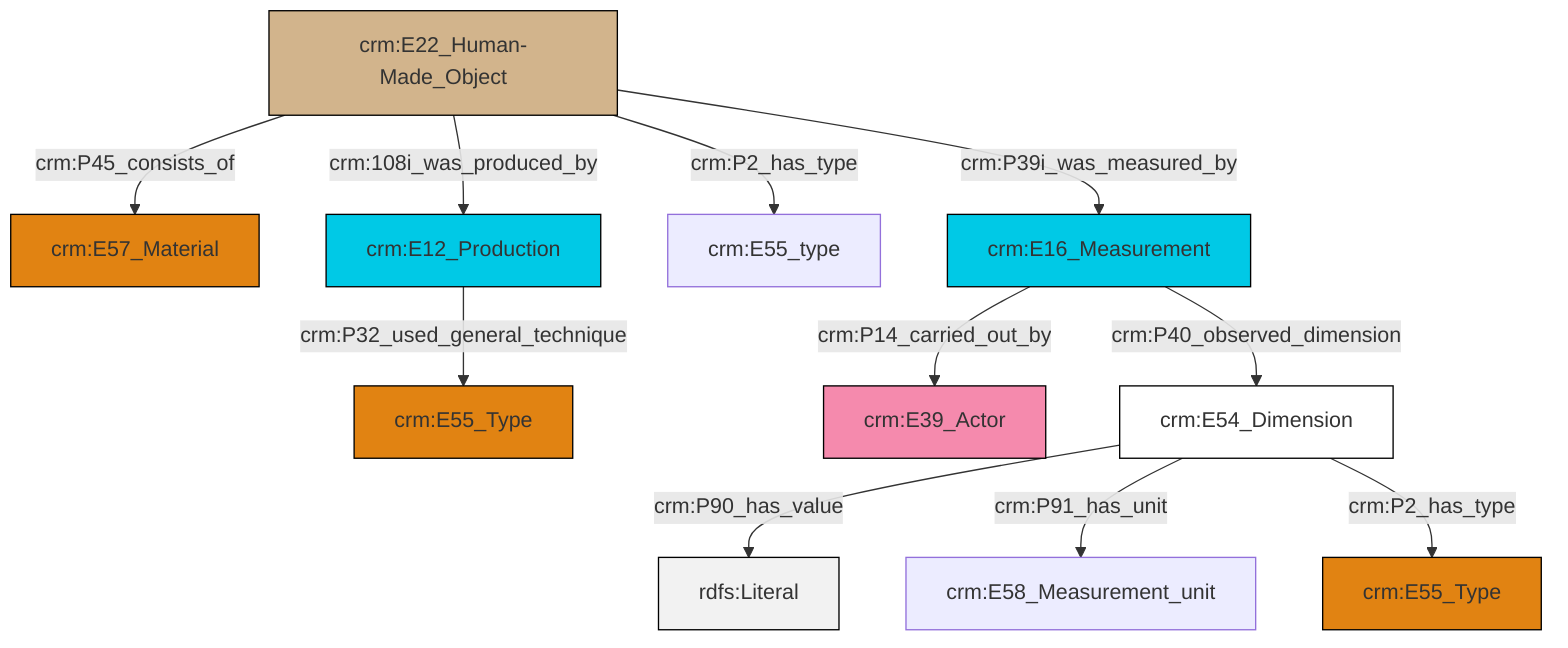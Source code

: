 graph TD
classDef Literal fill:#f2f2f2,stroke:#000000;
classDef CRM_Entity fill:#FFFFFF,stroke:#000000;
classDef Temporal_Entity fill:#00C9E6, stroke:#000000;
classDef Type fill:#E18312, stroke:#000000;
classDef Time-Span fill:#2C9C91, stroke:#000000;
classDef Appellation fill:#FFEB7F, stroke:#000000;
classDef Place fill:#008836, stroke:#000000;
classDef Persistent_Item fill:#B266B2, stroke:#000000;
classDef Conceptual_Object fill:#FFD700, stroke:#000000;
classDef Physical_Thing fill:#D2B48C, stroke:#000000;
classDef Actor fill:#f58aad, stroke:#000000;
classDef PC_Classes fill:#4ce600, stroke:#000000;
classDef Multi fill:#cccccc,stroke:#000000;

0["crm:E54_Dimension"]:::CRM_Entity -->|crm:P90_has_value| 1[rdfs:Literal]:::Literal
4["crm:E12_Production"]:::Temporal_Entity -->|crm:P32_used_general_technique| 5["crm:E55_Type"]:::Type
6["crm:E22_Human-Made_Object"]:::Physical_Thing -->|crm:P45_consists_of| 7["crm:E57_Material"]:::Type
6["crm:E22_Human-Made_Object"]:::Physical_Thing -->|crm:108i_was_produced_by| 4["crm:E12_Production"]:::Temporal_Entity
0["crm:E54_Dimension"]:::CRM_Entity -->|crm:P91_has_unit| 9["crm:E58_Measurement_unit"]:::Default
0["crm:E54_Dimension"]:::CRM_Entity -->|crm:P2_has_type| 13["crm:E55_Type"]:::Type
6["crm:E22_Human-Made_Object"]:::Physical_Thing -->|crm:P2_has_type| 2["crm:E55_type"]:::Default
6["crm:E22_Human-Made_Object"]:::Physical_Thing -->|crm:P39i_was_measured_by| 16["crm:E16_Measurement"]:::Temporal_Entity
16["crm:E16_Measurement"]:::Temporal_Entity -->|crm:P14_carried_out_by| 14["crm:E39_Actor"]:::Actor
16["crm:E16_Measurement"]:::Temporal_Entity -->|crm:P40_observed_dimension| 0["crm:E54_Dimension"]:::CRM_Entity